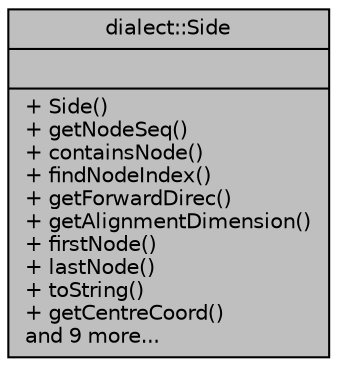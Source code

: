 digraph "dialect::Side"
{
  edge [fontname="Helvetica",fontsize="10",labelfontname="Helvetica",labelfontsize="10"];
  node [fontname="Helvetica",fontsize="10",shape=record];
  Node1 [label="{dialect::Side\n||+ Side()\l+ getNodeSeq()\l+ containsNode()\l+ findNodeIndex()\l+ getForwardDirec()\l+ getAlignmentDimension()\l+ firstNode()\l+ lastNode()\l+ toString()\l+ getCentreCoord()\land 9 more...\l}",height=0.2,width=0.4,color="black", fillcolor="grey75", style="filled", fontcolor="black"];
}
